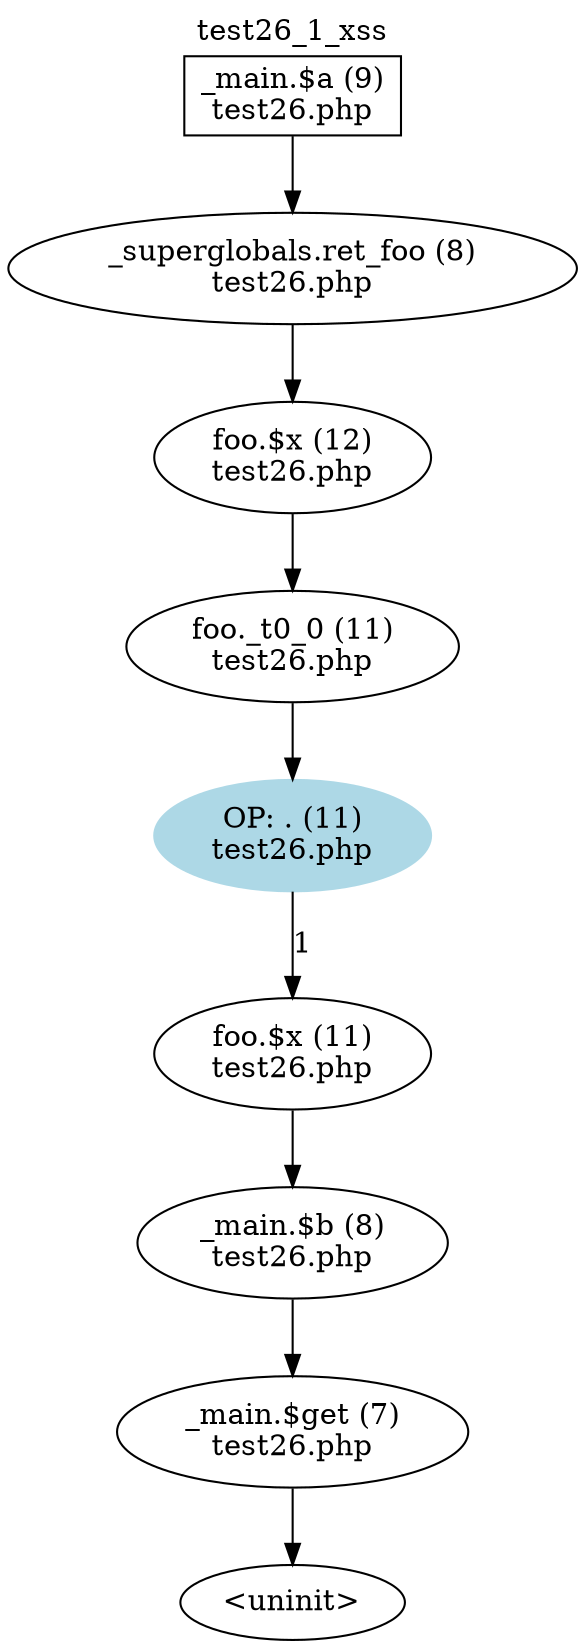 digraph cfg {
  label="test26_1_xss";
  labelloc=t;
  n1 [shape=box, label="_main.$a (9)\ntest26.php"];
  n2 [shape=ellipse, label="_superglobals.ret_foo (8)\ntest26.php"];
  n3 [shape=ellipse, label="foo.$x (12)\ntest26.php"];
  n4 [shape=ellipse, label="foo._t0_0 (11)\ntest26.php"];
  n5 [shape=ellipse, label="OP: . (11)\ntest26.php",style=filled,color=lightblue];
  n6 [shape=ellipse, label="foo.$x (11)\ntest26.php"];
  n7 [shape=ellipse, label="_main.$b (8)\ntest26.php"];
  n8 [shape=ellipse, label="_main.$get (7)\ntest26.php"];
  n9 [shape=ellipse, label="<uninit>"];
  n1 -> n2;
  n2 -> n3;
  n3 -> n4;
  n4 -> n5;
  n5 -> n6[label="1"];
  n6 -> n7;
  n7 -> n8;
  n8 -> n9;
}
